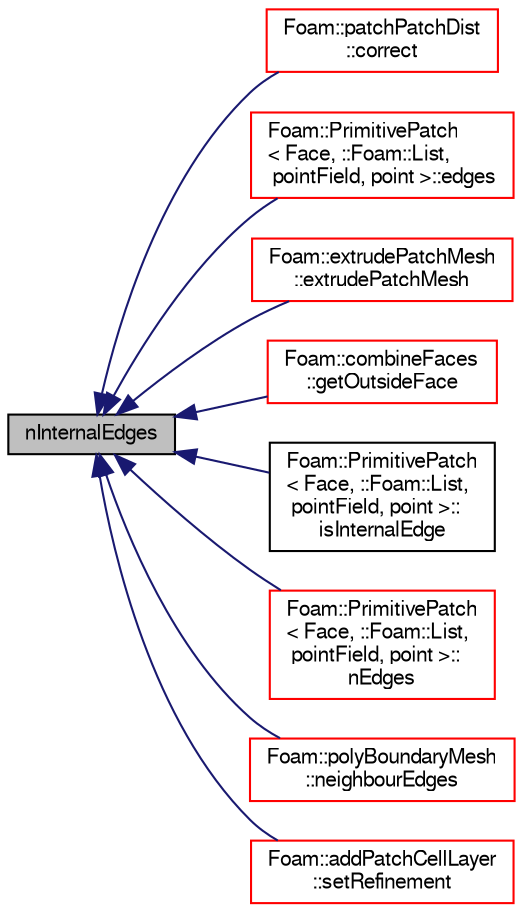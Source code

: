 digraph "nInternalEdges"
{
  bgcolor="transparent";
  edge [fontname="FreeSans",fontsize="10",labelfontname="FreeSans",labelfontsize="10"];
  node [fontname="FreeSans",fontsize="10",shape=record];
  rankdir="LR";
  Node1218 [label="nInternalEdges",height=0.2,width=0.4,color="black", fillcolor="grey75", style="filled", fontcolor="black"];
  Node1218 -> Node1219 [dir="back",color="midnightblue",fontsize="10",style="solid",fontname="FreeSans"];
  Node1219 [label="Foam::patchPatchDist\l::correct",height=0.2,width=0.4,color="red",URL="$a24846.html#a3ae44b28050c3aa494c1d8e18cf618c1",tooltip="Correct for mesh geom/topo changes. "];
  Node1218 -> Node1221 [dir="back",color="midnightblue",fontsize="10",style="solid",fontname="FreeSans"];
  Node1221 [label="Foam::PrimitivePatch\l\< Face, ::Foam::List,\l pointField, point \>::edges",height=0.2,width=0.4,color="red",URL="$a27538.html#a21d764179912ddda5c6f95193c289846",tooltip="Return list of edges, address into LOCAL point list. "];
  Node1218 -> Node1227 [dir="back",color="midnightblue",fontsize="10",style="solid",fontname="FreeSans"];
  Node1227 [label="Foam::extrudePatchMesh\l::extrudePatchMesh",height=0.2,width=0.4,color="red",URL="$a21446.html#ada5aee048de4d025b44660aca99d21a6",tooltip="Construct from mesh, patch and dictionary. "];
  Node1218 -> Node1229 [dir="back",color="midnightblue",fontsize="10",style="solid",fontname="FreeSans"];
  Node1229 [label="Foam::combineFaces\l::getOutsideFace",height=0.2,width=0.4,color="red",URL="$a21634.html#af695da5d6484dda0cf20307778b302f0",tooltip="Gets outside of patch as a face (in mesh point labels) "];
  Node1218 -> Node1234 [dir="back",color="midnightblue",fontsize="10",style="solid",fontname="FreeSans"];
  Node1234 [label="Foam::PrimitivePatch\l\< Face, ::Foam::List,\l pointField, point \>::\lisInternalEdge",height=0.2,width=0.4,color="black",URL="$a27538.html#ac2458a175e66b555e443539d6c726e06",tooltip="Is internal edge? "];
  Node1218 -> Node1235 [dir="back",color="midnightblue",fontsize="10",style="solid",fontname="FreeSans"];
  Node1235 [label="Foam::PrimitivePatch\l\< Face, ::Foam::List,\l pointField, point \>::\lnEdges",height=0.2,width=0.4,color="red",URL="$a27538.html#a086513bcff1a3f1684e1a3879dd90deb",tooltip="Return number of edges in patch. "];
  Node1218 -> Node1236 [dir="back",color="midnightblue",fontsize="10",style="solid",fontname="FreeSans"];
  Node1236 [label="Foam::polyBoundaryMesh\l::neighbourEdges",height=0.2,width=0.4,color="red",URL="$a27402.html#a430d61af7deb5b3579553b92d7a3034c",tooltip="Per patch the edges on the neighbouring patch. Is for every external. "];
  Node1218 -> Node1325 [dir="back",color="midnightblue",fontsize="10",style="solid",fontname="FreeSans"];
  Node1325 [label="Foam::addPatchCellLayer\l::setRefinement",height=0.2,width=0.4,color="red",URL="$a21626.html#a9488cb0518f21b76444c508cc9658d64",tooltip="Play commands into polyTopoChange to create layers on top. "];
}
